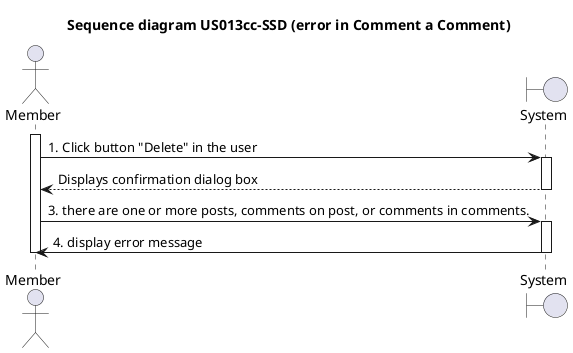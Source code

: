 @startuml US013cc-SSD
title Sequence diagram US013cc-SSD (error in Comment a Comment)

actor Member
boundary System

activate Member

Member -> System: 1. Click button "Delete" in the user
activate System
System --> Member: Displays confirmation dialog box
deactivate System
Member -> System: 3. there are one or more posts, comments on post, or comments in comments.
activate System
System -> Member: 4. display error message 
deactivate System
deactivate Member

@enduml
